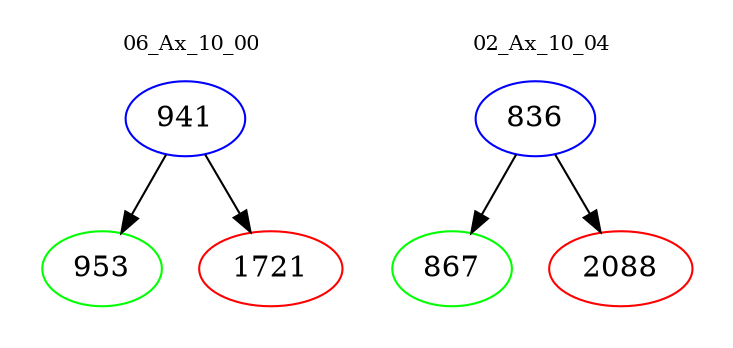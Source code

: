 digraph{
subgraph cluster_0 {
color = white
label = "06_Ax_10_00";
fontsize=10;
T0_941 [label="941", color="blue"]
T0_941 -> T0_953 [color="black"]
T0_953 [label="953", color="green"]
T0_941 -> T0_1721 [color="black"]
T0_1721 [label="1721", color="red"]
}
subgraph cluster_1 {
color = white
label = "02_Ax_10_04";
fontsize=10;
T1_836 [label="836", color="blue"]
T1_836 -> T1_867 [color="black"]
T1_867 [label="867", color="green"]
T1_836 -> T1_2088 [color="black"]
T1_2088 [label="2088", color="red"]
}
}
